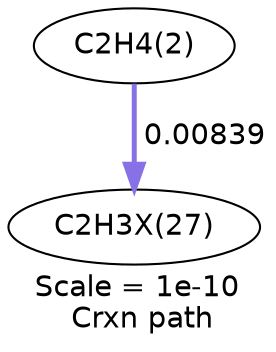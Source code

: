 digraph reaction_paths {
center=1;
s5 -> s21[fontname="Helvetica", style="setlinewidth(2.39)", arrowsize=1.2, color="0.7, 0.508, 0.9"
, label=" 0.00839"];
s5 [ fontname="Helvetica", label="C2H4(2)"];
s21 [ fontname="Helvetica", label="C2H3X(27)"];
 label = "Scale = 1e-10\l Crxn path";
 fontname = "Helvetica";
}
